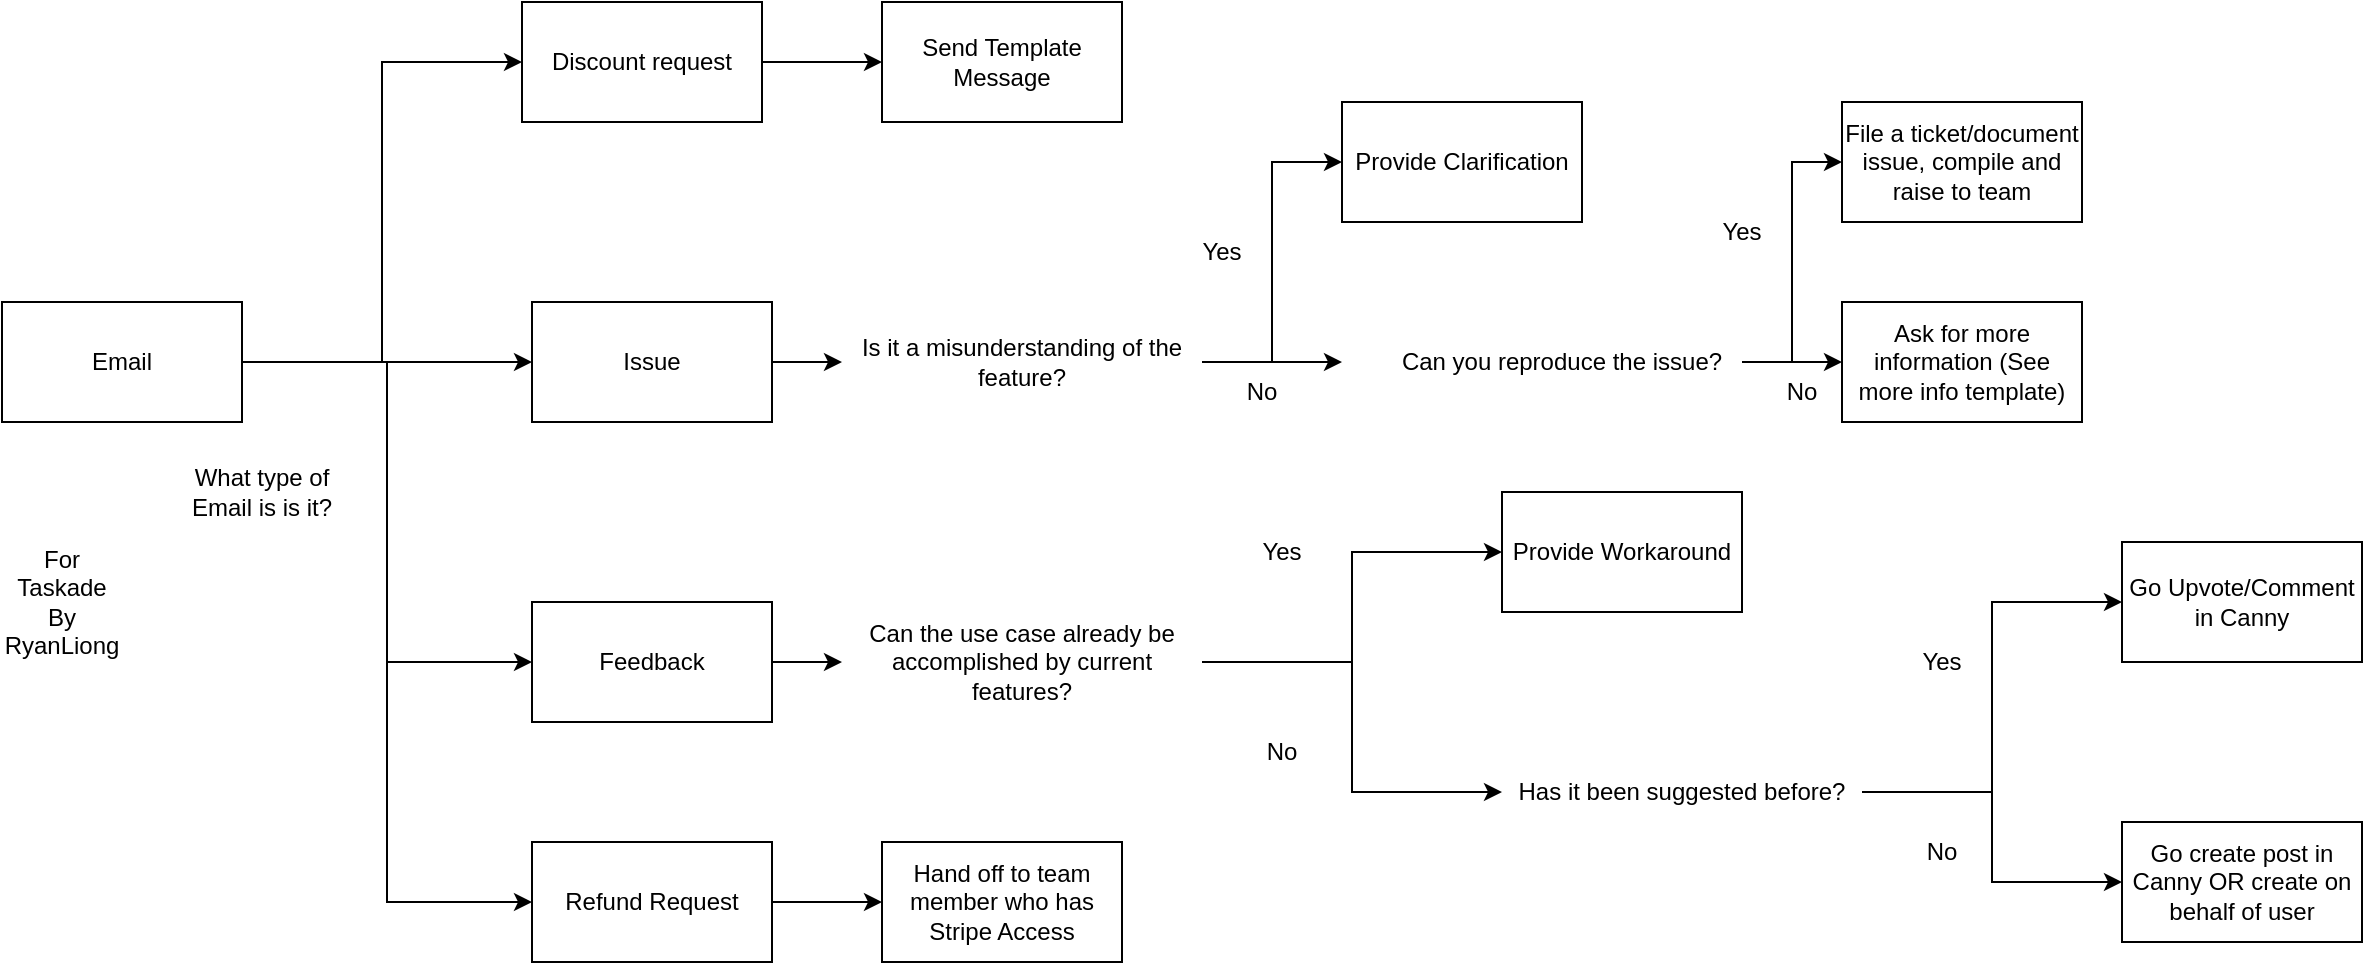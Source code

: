 <mxfile version="21.5.0" type="github">
  <diagram name="Page-1" id="IT7aKJmExnhhCZqxt_RD">
    <mxGraphModel dx="1026" dy="636" grid="1" gridSize="10" guides="1" tooltips="1" connect="1" arrows="1" fold="1" page="1" pageScale="1" pageWidth="850" pageHeight="1100" math="0" shadow="0">
      <root>
        <mxCell id="0" />
        <mxCell id="1" parent="0" />
        <mxCell id="LxeTcbAq-eIcAzwjJZLa-32" style="edgeStyle=orthogonalEdgeStyle;rounded=0;orthogonalLoop=1;jettySize=auto;html=1;entryX=0;entryY=0.5;entryDx=0;entryDy=0;" edge="1" parent="1" source="LxeTcbAq-eIcAzwjJZLa-1" target="LxeTcbAq-eIcAzwjJZLa-3">
          <mxGeometry relative="1" as="geometry" />
        </mxCell>
        <mxCell id="LxeTcbAq-eIcAzwjJZLa-33" style="edgeStyle=orthogonalEdgeStyle;rounded=0;orthogonalLoop=1;jettySize=auto;html=1;entryX=0;entryY=0.5;entryDx=0;entryDy=0;" edge="1" parent="1" source="LxeTcbAq-eIcAzwjJZLa-1" target="LxeTcbAq-eIcAzwjJZLa-2">
          <mxGeometry relative="1" as="geometry" />
        </mxCell>
        <mxCell id="LxeTcbAq-eIcAzwjJZLa-34" style="edgeStyle=orthogonalEdgeStyle;rounded=0;orthogonalLoop=1;jettySize=auto;html=1;entryX=0;entryY=0.5;entryDx=0;entryDy=0;" edge="1" parent="1" source="LxeTcbAq-eIcAzwjJZLa-1" target="LxeTcbAq-eIcAzwjJZLa-4">
          <mxGeometry relative="1" as="geometry" />
        </mxCell>
        <mxCell id="LxeTcbAq-eIcAzwjJZLa-49" style="edgeStyle=orthogonalEdgeStyle;rounded=0;orthogonalLoop=1;jettySize=auto;html=1;entryX=0;entryY=0.5;entryDx=0;entryDy=0;" edge="1" parent="1" source="LxeTcbAq-eIcAzwjJZLa-1" target="LxeTcbAq-eIcAzwjJZLa-48">
          <mxGeometry relative="1" as="geometry" />
        </mxCell>
        <mxCell id="LxeTcbAq-eIcAzwjJZLa-1" value="Email" style="rounded=0;whiteSpace=wrap;html=1;" vertex="1" parent="1">
          <mxGeometry x="40" y="320" width="120" height="60" as="geometry" />
        </mxCell>
        <mxCell id="LxeTcbAq-eIcAzwjJZLa-31" style="edgeStyle=orthogonalEdgeStyle;rounded=0;orthogonalLoop=1;jettySize=auto;html=1;entryX=0;entryY=0.5;entryDx=0;entryDy=0;" edge="1" parent="1" source="LxeTcbAq-eIcAzwjJZLa-2" target="LxeTcbAq-eIcAzwjJZLa-30">
          <mxGeometry relative="1" as="geometry" />
        </mxCell>
        <mxCell id="LxeTcbAq-eIcAzwjJZLa-2" value="Discount request" style="rounded=0;whiteSpace=wrap;html=1;" vertex="1" parent="1">
          <mxGeometry x="300" y="170" width="120" height="60" as="geometry" />
        </mxCell>
        <mxCell id="LxeTcbAq-eIcAzwjJZLa-36" style="edgeStyle=orthogonalEdgeStyle;rounded=0;orthogonalLoop=1;jettySize=auto;html=1;entryX=0;entryY=0.5;entryDx=0;entryDy=0;" edge="1" parent="1" source="LxeTcbAq-eIcAzwjJZLa-3" target="LxeTcbAq-eIcAzwjJZLa-26">
          <mxGeometry relative="1" as="geometry" />
        </mxCell>
        <mxCell id="LxeTcbAq-eIcAzwjJZLa-3" value="Issue" style="rounded=0;whiteSpace=wrap;html=1;" vertex="1" parent="1">
          <mxGeometry x="305" y="320" width="120" height="60" as="geometry" />
        </mxCell>
        <mxCell id="LxeTcbAq-eIcAzwjJZLa-11" style="edgeStyle=orthogonalEdgeStyle;rounded=0;orthogonalLoop=1;jettySize=auto;html=1;" edge="1" parent="1" source="LxeTcbAq-eIcAzwjJZLa-4" target="LxeTcbAq-eIcAzwjJZLa-6">
          <mxGeometry relative="1" as="geometry" />
        </mxCell>
        <mxCell id="LxeTcbAq-eIcAzwjJZLa-4" value="Feedback" style="rounded=0;whiteSpace=wrap;html=1;" vertex="1" parent="1">
          <mxGeometry x="305" y="470" width="120" height="60" as="geometry" />
        </mxCell>
        <mxCell id="LxeTcbAq-eIcAzwjJZLa-5" value="What type of Email is is it?" style="text;html=1;strokeColor=none;fillColor=none;align=center;verticalAlign=middle;whiteSpace=wrap;rounded=0;" vertex="1" parent="1">
          <mxGeometry x="120" y="400" width="100" height="30" as="geometry" />
        </mxCell>
        <mxCell id="LxeTcbAq-eIcAzwjJZLa-12" style="edgeStyle=orthogonalEdgeStyle;rounded=0;orthogonalLoop=1;jettySize=auto;html=1;entryX=0;entryY=0.5;entryDx=0;entryDy=0;" edge="1" parent="1" source="LxeTcbAq-eIcAzwjJZLa-6" target="LxeTcbAq-eIcAzwjJZLa-7">
          <mxGeometry relative="1" as="geometry" />
        </mxCell>
        <mxCell id="LxeTcbAq-eIcAzwjJZLa-23" style="edgeStyle=orthogonalEdgeStyle;rounded=0;orthogonalLoop=1;jettySize=auto;html=1;entryX=0;entryY=0.5;entryDx=0;entryDy=0;" edge="1" parent="1" source="LxeTcbAq-eIcAzwjJZLa-6" target="LxeTcbAq-eIcAzwjJZLa-17">
          <mxGeometry relative="1" as="geometry" />
        </mxCell>
        <mxCell id="LxeTcbAq-eIcAzwjJZLa-6" value="Can the use case already be accomplished by current features?" style="text;html=1;strokeColor=none;fillColor=none;align=center;verticalAlign=middle;whiteSpace=wrap;rounded=0;" vertex="1" parent="1">
          <mxGeometry x="460" y="485" width="180" height="30" as="geometry" />
        </mxCell>
        <mxCell id="LxeTcbAq-eIcAzwjJZLa-7" value="Provide Workaround" style="rounded=0;whiteSpace=wrap;html=1;" vertex="1" parent="1">
          <mxGeometry x="790" y="415" width="120" height="60" as="geometry" />
        </mxCell>
        <mxCell id="LxeTcbAq-eIcAzwjJZLa-14" value="Yes" style="text;html=1;strokeColor=none;fillColor=none;align=center;verticalAlign=middle;whiteSpace=wrap;rounded=0;" vertex="1" parent="1">
          <mxGeometry x="650" y="430" width="60" height="30" as="geometry" />
        </mxCell>
        <mxCell id="LxeTcbAq-eIcAzwjJZLa-15" value="No" style="text;html=1;strokeColor=none;fillColor=none;align=center;verticalAlign=middle;whiteSpace=wrap;rounded=0;" vertex="1" parent="1">
          <mxGeometry x="650" y="530" width="60" height="30" as="geometry" />
        </mxCell>
        <mxCell id="LxeTcbAq-eIcAzwjJZLa-24" style="edgeStyle=orthogonalEdgeStyle;rounded=0;orthogonalLoop=1;jettySize=auto;html=1;entryX=0;entryY=0.5;entryDx=0;entryDy=0;" edge="1" parent="1" source="LxeTcbAq-eIcAzwjJZLa-17" target="LxeTcbAq-eIcAzwjJZLa-20">
          <mxGeometry relative="1" as="geometry" />
        </mxCell>
        <mxCell id="LxeTcbAq-eIcAzwjJZLa-25" style="edgeStyle=orthogonalEdgeStyle;rounded=0;orthogonalLoop=1;jettySize=auto;html=1;entryX=0;entryY=0.5;entryDx=0;entryDy=0;" edge="1" parent="1" source="LxeTcbAq-eIcAzwjJZLa-17" target="LxeTcbAq-eIcAzwjJZLa-22">
          <mxGeometry relative="1" as="geometry" />
        </mxCell>
        <mxCell id="LxeTcbAq-eIcAzwjJZLa-17" value="Has it been suggested before?" style="text;html=1;strokeColor=none;fillColor=none;align=center;verticalAlign=middle;whiteSpace=wrap;rounded=0;" vertex="1" parent="1">
          <mxGeometry x="790" y="550" width="180" height="30" as="geometry" />
        </mxCell>
        <mxCell id="LxeTcbAq-eIcAzwjJZLa-18" value="Yes" style="text;html=1;strokeColor=none;fillColor=none;align=center;verticalAlign=middle;whiteSpace=wrap;rounded=0;" vertex="1" parent="1">
          <mxGeometry x="980" y="485" width="60" height="30" as="geometry" />
        </mxCell>
        <mxCell id="LxeTcbAq-eIcAzwjJZLa-19" value="No" style="text;html=1;strokeColor=none;fillColor=none;align=center;verticalAlign=middle;whiteSpace=wrap;rounded=0;" vertex="1" parent="1">
          <mxGeometry x="980" y="580" width="60" height="30" as="geometry" />
        </mxCell>
        <mxCell id="LxeTcbAq-eIcAzwjJZLa-20" value="Go Upvote/Comment in Canny" style="rounded=0;whiteSpace=wrap;html=1;" vertex="1" parent="1">
          <mxGeometry x="1100" y="440" width="120" height="60" as="geometry" />
        </mxCell>
        <mxCell id="LxeTcbAq-eIcAzwjJZLa-22" value="Go create post in Canny OR create on behalf of user" style="rounded=0;whiteSpace=wrap;html=1;" vertex="1" parent="1">
          <mxGeometry x="1100" y="580" width="120" height="60" as="geometry" />
        </mxCell>
        <mxCell id="LxeTcbAq-eIcAzwjJZLa-37" style="edgeStyle=orthogonalEdgeStyle;rounded=0;orthogonalLoop=1;jettySize=auto;html=1;entryX=0;entryY=0.5;entryDx=0;entryDy=0;" edge="1" parent="1" source="LxeTcbAq-eIcAzwjJZLa-26" target="LxeTcbAq-eIcAzwjJZLa-27">
          <mxGeometry relative="1" as="geometry" />
        </mxCell>
        <mxCell id="LxeTcbAq-eIcAzwjJZLa-38" style="edgeStyle=orthogonalEdgeStyle;rounded=0;orthogonalLoop=1;jettySize=auto;html=1;entryX=0;entryY=0.5;entryDx=0;entryDy=0;" edge="1" parent="1" source="LxeTcbAq-eIcAzwjJZLa-26">
          <mxGeometry relative="1" as="geometry">
            <mxPoint x="710" y="350" as="targetPoint" />
          </mxGeometry>
        </mxCell>
        <mxCell id="LxeTcbAq-eIcAzwjJZLa-26" value="Is it a misunderstanding of the feature?" style="text;html=1;strokeColor=none;fillColor=none;align=center;verticalAlign=middle;whiteSpace=wrap;rounded=0;" vertex="1" parent="1">
          <mxGeometry x="460" y="335" width="180" height="30" as="geometry" />
        </mxCell>
        <mxCell id="LxeTcbAq-eIcAzwjJZLa-27" value="Provide Clarification" style="rounded=0;whiteSpace=wrap;html=1;" vertex="1" parent="1">
          <mxGeometry x="710" y="220" width="120" height="60" as="geometry" />
        </mxCell>
        <mxCell id="LxeTcbAq-eIcAzwjJZLa-30" value="Send Template Message" style="rounded=0;whiteSpace=wrap;html=1;" vertex="1" parent="1">
          <mxGeometry x="480" y="170" width="120" height="60" as="geometry" />
        </mxCell>
        <mxCell id="LxeTcbAq-eIcAzwjJZLa-42" style="edgeStyle=orthogonalEdgeStyle;rounded=0;orthogonalLoop=1;jettySize=auto;html=1;" edge="1" parent="1" source="LxeTcbAq-eIcAzwjJZLa-39" target="LxeTcbAq-eIcAzwjJZLa-41">
          <mxGeometry relative="1" as="geometry" />
        </mxCell>
        <mxCell id="LxeTcbAq-eIcAzwjJZLa-43" style="edgeStyle=orthogonalEdgeStyle;rounded=0;orthogonalLoop=1;jettySize=auto;html=1;entryX=0;entryY=0.5;entryDx=0;entryDy=0;" edge="1" parent="1" source="LxeTcbAq-eIcAzwjJZLa-39" target="LxeTcbAq-eIcAzwjJZLa-40">
          <mxGeometry relative="1" as="geometry" />
        </mxCell>
        <mxCell id="LxeTcbAq-eIcAzwjJZLa-39" value="Can you reproduce the issue?" style="text;html=1;strokeColor=none;fillColor=none;align=center;verticalAlign=middle;whiteSpace=wrap;rounded=0;" vertex="1" parent="1">
          <mxGeometry x="730" y="335" width="180" height="30" as="geometry" />
        </mxCell>
        <mxCell id="LxeTcbAq-eIcAzwjJZLa-40" value="File a ticket/document issue, compile and raise to team" style="rounded=0;whiteSpace=wrap;html=1;" vertex="1" parent="1">
          <mxGeometry x="960" y="220" width="120" height="60" as="geometry" />
        </mxCell>
        <mxCell id="LxeTcbAq-eIcAzwjJZLa-41" value="Ask for more information (See more info template)" style="rounded=0;whiteSpace=wrap;html=1;" vertex="1" parent="1">
          <mxGeometry x="960" y="320" width="120" height="60" as="geometry" />
        </mxCell>
        <mxCell id="LxeTcbAq-eIcAzwjJZLa-44" value="Yes" style="text;html=1;strokeColor=none;fillColor=none;align=center;verticalAlign=middle;whiteSpace=wrap;rounded=0;" vertex="1" parent="1">
          <mxGeometry x="620" y="280" width="60" height="30" as="geometry" />
        </mxCell>
        <mxCell id="LxeTcbAq-eIcAzwjJZLa-45" value="No" style="text;html=1;strokeColor=none;fillColor=none;align=center;verticalAlign=middle;whiteSpace=wrap;rounded=0;" vertex="1" parent="1">
          <mxGeometry x="640" y="350" width="60" height="30" as="geometry" />
        </mxCell>
        <mxCell id="LxeTcbAq-eIcAzwjJZLa-46" value="No" style="text;html=1;strokeColor=none;fillColor=none;align=center;verticalAlign=middle;whiteSpace=wrap;rounded=0;" vertex="1" parent="1">
          <mxGeometry x="910" y="350" width="60" height="30" as="geometry" />
        </mxCell>
        <mxCell id="LxeTcbAq-eIcAzwjJZLa-47" value="Yes" style="text;html=1;strokeColor=none;fillColor=none;align=center;verticalAlign=middle;whiteSpace=wrap;rounded=0;" vertex="1" parent="1">
          <mxGeometry x="880" y="270" width="60" height="30" as="geometry" />
        </mxCell>
        <mxCell id="LxeTcbAq-eIcAzwjJZLa-51" style="edgeStyle=orthogonalEdgeStyle;rounded=0;orthogonalLoop=1;jettySize=auto;html=1;entryX=0;entryY=0.5;entryDx=0;entryDy=0;" edge="1" parent="1" source="LxeTcbAq-eIcAzwjJZLa-48" target="LxeTcbAq-eIcAzwjJZLa-50">
          <mxGeometry relative="1" as="geometry" />
        </mxCell>
        <mxCell id="LxeTcbAq-eIcAzwjJZLa-48" value="Refund Request" style="rounded=0;whiteSpace=wrap;html=1;" vertex="1" parent="1">
          <mxGeometry x="305" y="590" width="120" height="60" as="geometry" />
        </mxCell>
        <mxCell id="LxeTcbAq-eIcAzwjJZLa-50" value="Hand off to team member who has Stripe Access" style="rounded=0;whiteSpace=wrap;html=1;" vertex="1" parent="1">
          <mxGeometry x="480" y="590" width="120" height="60" as="geometry" />
        </mxCell>
        <mxCell id="LxeTcbAq-eIcAzwjJZLa-52" value="For Taskade By RyanLiong" style="text;html=1;strokeColor=none;fillColor=none;align=center;verticalAlign=middle;whiteSpace=wrap;rounded=0;" vertex="1" parent="1">
          <mxGeometry x="40" y="455" width="60" height="30" as="geometry" />
        </mxCell>
      </root>
    </mxGraphModel>
  </diagram>
</mxfile>
